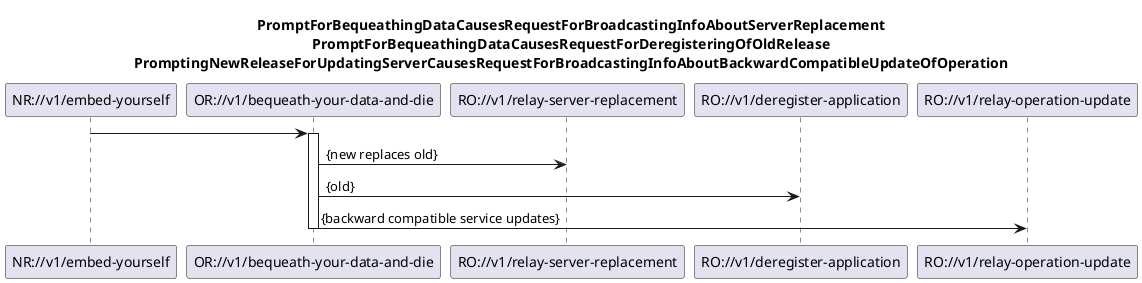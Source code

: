 @startuml 09x_BequeathYourDataAndDie
skinparam responseMessageBelowArrow true

title
PromptForBequeathingDataCausesRequestForBroadcastingInfoAboutServerReplacement
PromptForBequeathingDataCausesRequestForDeregisteringOfOldRelease
PromptingNewReleaseForUpdatingServerCausesRequestForBroadcastingInfoAboutBackwardCompatibleUpdateOfOperation
end title

participant "NR://v1/embed-yourself" as NewRelease
participant "OR://v1/bequeath-your-data-and-die" as OldRelease
participant "RO://v1/relay-server-replacement" as RoRsr
participant "RO://v1/deregister-application" as RoDa
participant "RO://v1/relay-operation-update" as RoRou

NewRelease -> OldRelease
activate OldRelease

OldRelease -> RoRsr : {new replaces old}

OldRelease -> RoDa : {old}

OldRelease -> RoRou : {backward compatible service updates}

deactivate OldRelease

@enduml